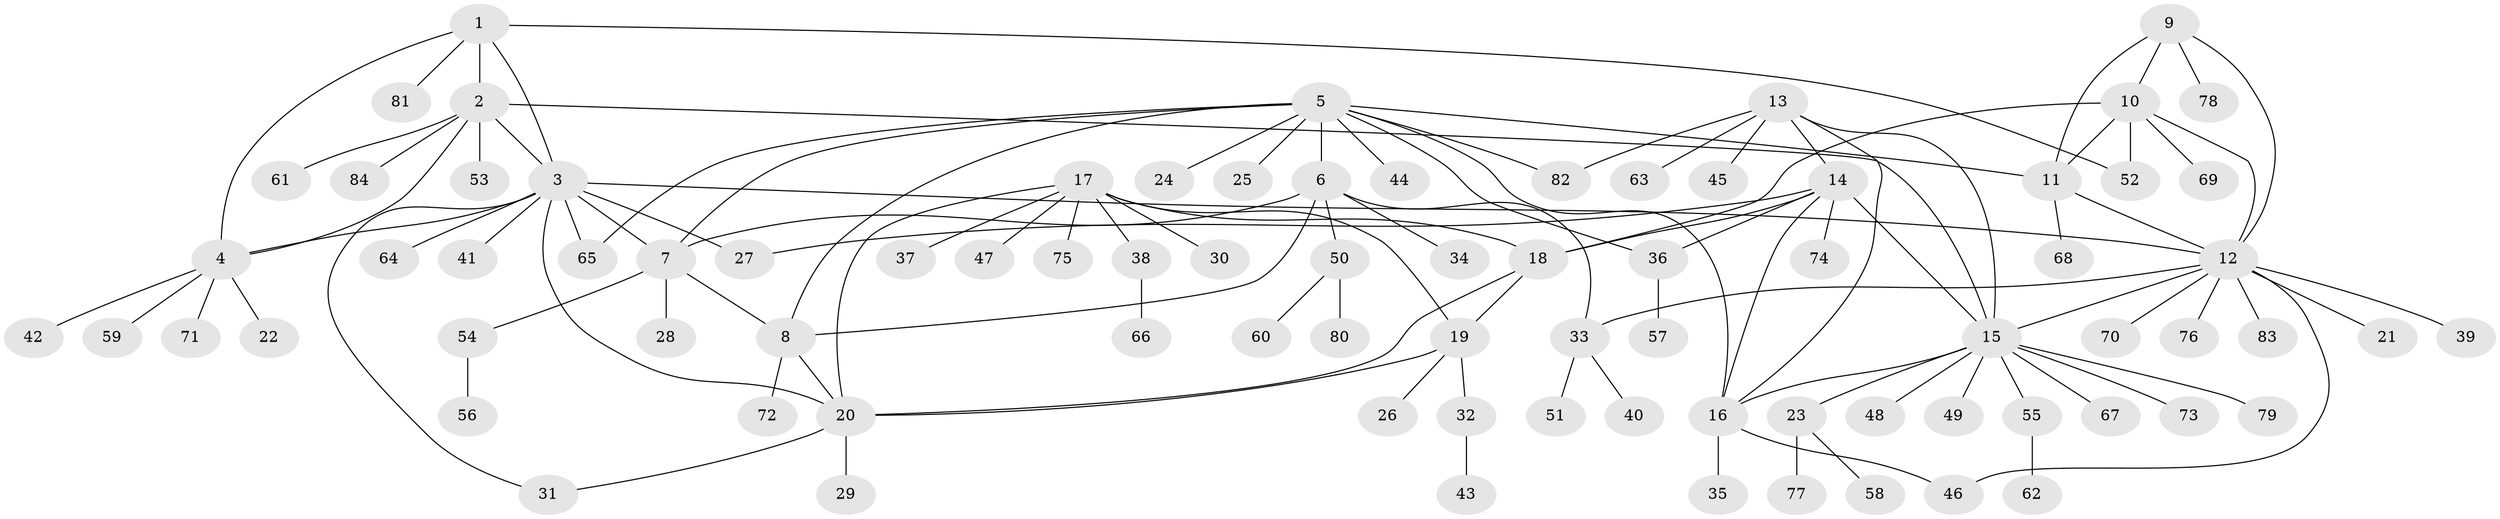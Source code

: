 // Generated by graph-tools (version 1.1) at 2025/26/03/09/25 03:26:45]
// undirected, 84 vertices, 112 edges
graph export_dot {
graph [start="1"]
  node [color=gray90,style=filled];
  1;
  2;
  3;
  4;
  5;
  6;
  7;
  8;
  9;
  10;
  11;
  12;
  13;
  14;
  15;
  16;
  17;
  18;
  19;
  20;
  21;
  22;
  23;
  24;
  25;
  26;
  27;
  28;
  29;
  30;
  31;
  32;
  33;
  34;
  35;
  36;
  37;
  38;
  39;
  40;
  41;
  42;
  43;
  44;
  45;
  46;
  47;
  48;
  49;
  50;
  51;
  52;
  53;
  54;
  55;
  56;
  57;
  58;
  59;
  60;
  61;
  62;
  63;
  64;
  65;
  66;
  67;
  68;
  69;
  70;
  71;
  72;
  73;
  74;
  75;
  76;
  77;
  78;
  79;
  80;
  81;
  82;
  83;
  84;
  1 -- 2;
  1 -- 3;
  1 -- 4;
  1 -- 52;
  1 -- 81;
  2 -- 3;
  2 -- 4;
  2 -- 15;
  2 -- 53;
  2 -- 61;
  2 -- 84;
  3 -- 4;
  3 -- 7;
  3 -- 12;
  3 -- 20;
  3 -- 27;
  3 -- 31;
  3 -- 41;
  3 -- 64;
  3 -- 65;
  4 -- 22;
  4 -- 42;
  4 -- 59;
  4 -- 71;
  5 -- 6;
  5 -- 7;
  5 -- 8;
  5 -- 11;
  5 -- 16;
  5 -- 24;
  5 -- 25;
  5 -- 36;
  5 -- 44;
  5 -- 65;
  5 -- 82;
  6 -- 7;
  6 -- 8;
  6 -- 33;
  6 -- 34;
  6 -- 50;
  7 -- 8;
  7 -- 28;
  7 -- 54;
  8 -- 20;
  8 -- 72;
  9 -- 10;
  9 -- 11;
  9 -- 12;
  9 -- 78;
  10 -- 11;
  10 -- 12;
  10 -- 18;
  10 -- 52;
  10 -- 69;
  11 -- 12;
  11 -- 68;
  12 -- 15;
  12 -- 21;
  12 -- 33;
  12 -- 39;
  12 -- 46;
  12 -- 70;
  12 -- 76;
  12 -- 83;
  13 -- 14;
  13 -- 15;
  13 -- 16;
  13 -- 45;
  13 -- 63;
  13 -- 82;
  14 -- 15;
  14 -- 16;
  14 -- 18;
  14 -- 27;
  14 -- 36;
  14 -- 74;
  15 -- 16;
  15 -- 23;
  15 -- 48;
  15 -- 49;
  15 -- 55;
  15 -- 67;
  15 -- 73;
  15 -- 79;
  16 -- 35;
  16 -- 46;
  17 -- 18;
  17 -- 19;
  17 -- 20;
  17 -- 30;
  17 -- 37;
  17 -- 38;
  17 -- 47;
  17 -- 75;
  18 -- 19;
  18 -- 20;
  19 -- 20;
  19 -- 26;
  19 -- 32;
  20 -- 29;
  20 -- 31;
  23 -- 58;
  23 -- 77;
  32 -- 43;
  33 -- 40;
  33 -- 51;
  36 -- 57;
  38 -- 66;
  50 -- 60;
  50 -- 80;
  54 -- 56;
  55 -- 62;
}
